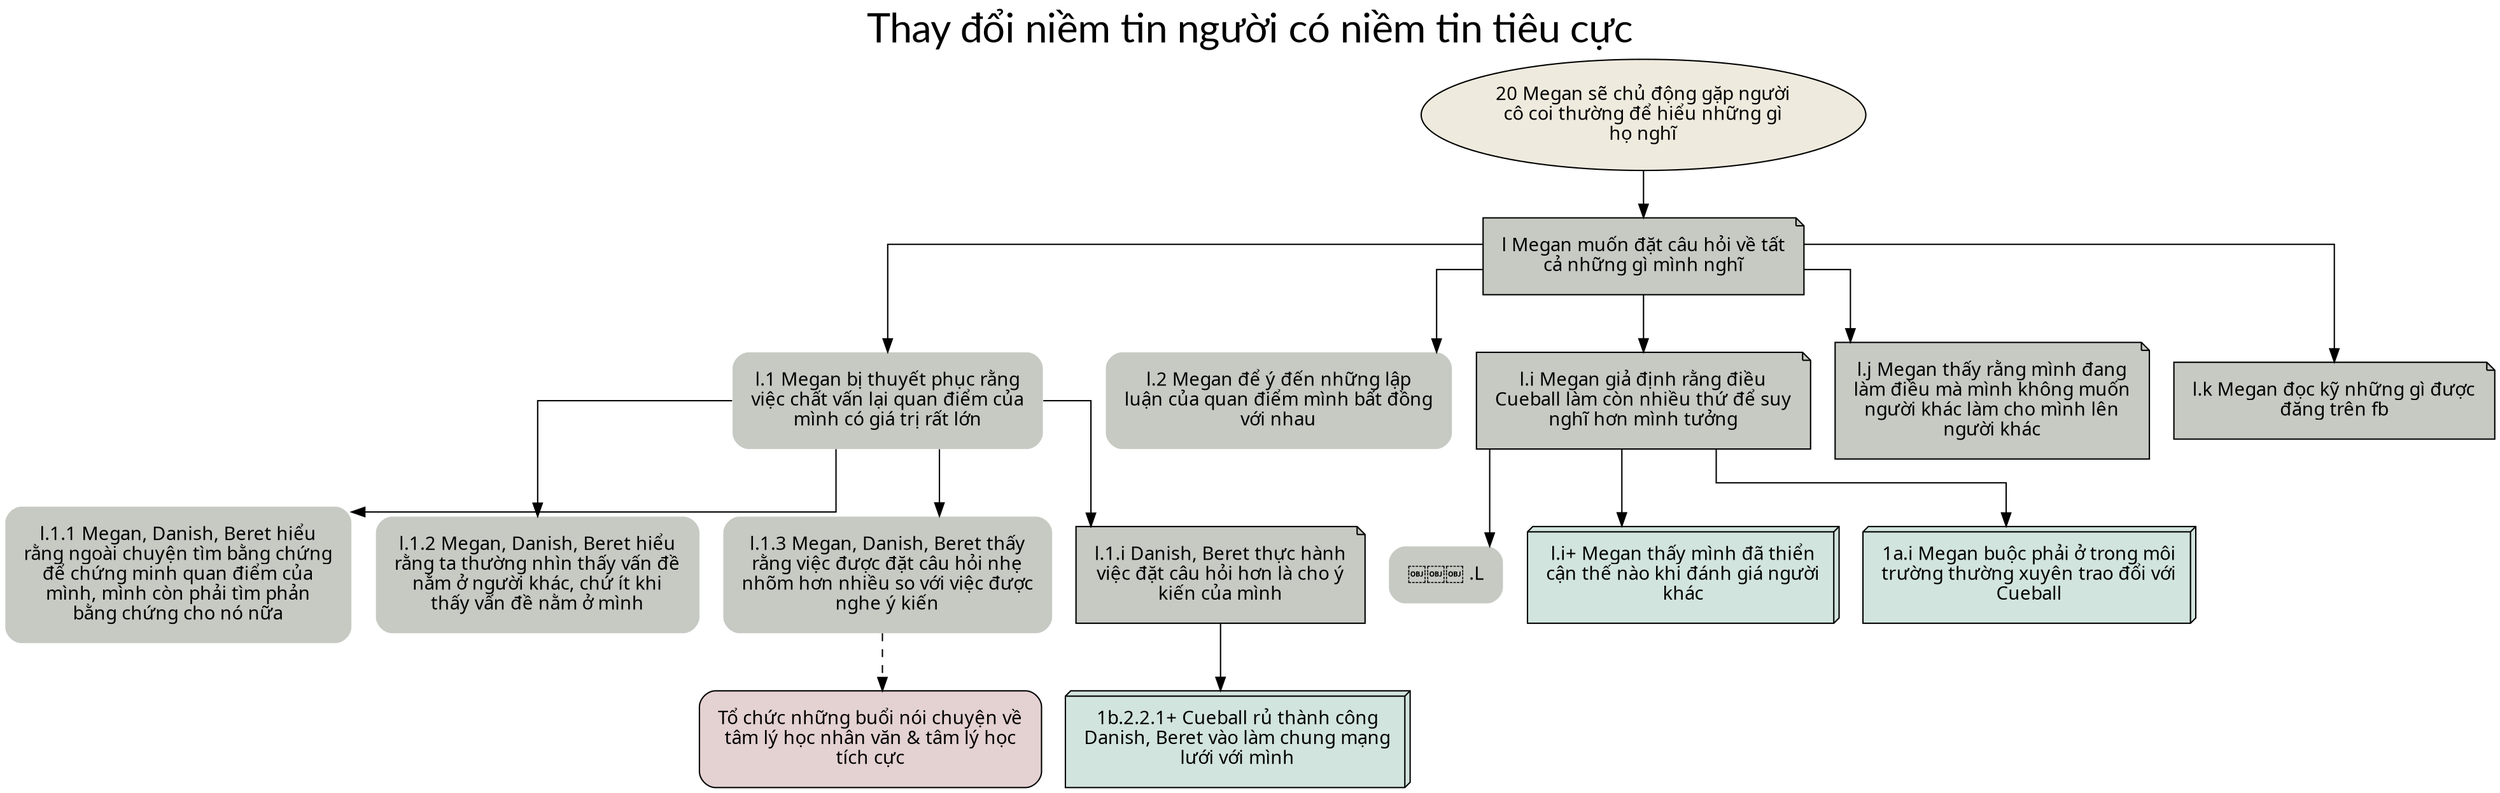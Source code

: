 digraph branch_l{
splines=ortho;
			overlap=false
		style=rounded
		// ranksep="0.4";
		label="Thay đổi niềm tin người có niềm tin tiêu cực";
		sep=10
		fontsize = 30
		labelloc="t";
		fontname="Lato";
//NODES
//====================


node [ shape=plaintext style="filled, rounded" fontname="SVN-Avo" margin=0.2 fillcolor="#c6cac3" ] //Reset style

//All masterGraph nodes

node [ shape=plaintext style="filled, rounded" fontname="SVN-Avo" margin=0.2 fillcolor="#c6cac3" ]

node [ shape=plaintext style="filled, rounded" fontname="SVN-Avo" margin=0.2 fillcolor="#c6cac3" ] //Reset style

//All branch_20 nodes

node [ shape=oval margin=0.1 fillcolor="#EEEADD" style="filled, rounded" ]
"20 Megan sẽ chủ động gặp người cô coi thường để hiểu những gì họ nghĩ" [ label = "20 Megan sẽ chủ động gặp người\ncô coi thường để hiểu những gì\nhọ nghĩ" ] 

node [ shape=plaintext style="filled, rounded" fontname="SVN-Avo" margin=0.2 fillcolor="#c6cac3" ] //Reset style

//All Mục tiêu nodes
"￼￼￼ .L" [ label = "￼￼￼ .L" ] 
"l.1.1 Megan, Danish, Beret hiểu rằng ngoài chuyện tìm bằng chứng để chứng minh quan điểm của mình, mình còn phải tìm phản bằng chứng cho nó nữa" [ label = "l.1.1 Megan, Danish, Beret hiểu\nrằng ngoài chuyện tìm bằng chứng\nđể chứng minh quan điểm của\nmình, mình còn phải tìm phản\nbằng chứng cho nó nữa" ] 
"l.1.2 Megan, Danish, Beret hiểu rằng ta thường nhìn thấy vấn đề nằm ở người khác, chứ ít khi thấy vấn đề nằm ở mình" [ label = "l.1.2 Megan, Danish, Beret hiểu\nrằng ta thường nhìn thấy vấn đề\nnằm ở người khác, chứ ít khi\nthấy vấn đề nằm ở mình" ] 
"l.1.3 Megan, Danish, Beret thấy rằng việc được đặt câu hỏi nhẹ nhõm hơn nhiều so với việc được nghe ý kiến" [ label = "l.1.3 Megan, Danish, Beret thấy\nrằng việc được đặt câu hỏi nhẹ\nnhõm hơn nhiều so với việc được\nnghe ý kiến" ] 
"l.1 Megan bị thuyết phục rằng việc chất vấn lại quan điểm của mình có giá trị rất lớn" [ label = "l.1 Megan bị thuyết phục rằng\nviệc chất vấn lại quan điểm của\nmình có giá trị rất lớn" ] 
"l.2 Megan để ý đến những lập luận của quan điểm mình bất đồng với nhau" [ label = "l.2 Megan để ý đến những lập\nluận của quan điểm mình bất đồng\nvới nhau" ] 
"20 Megan sẽ chủ động gặp người cô coi thường để hiểu những gì họ nghĩ" [ label = "20 Megan sẽ chủ động gặp người\ncô coi thường để hiểu những gì\nhọ nghĩ" ] 

node [ shape=plaintext style="filled, rounded" fontname="SVN-Avo" margin=0.2 fillcolor="#c6cac3" ] //Reset style

//All Ý tưởng tốt hơn nodes

node [ shape=box3d style="filled, rounded" fillcolor="#D1E4DD" ]
"l.i+ Megan thấy mình đã thiển cận thế nào khi đánh giá người khác" [ label = "l.i+ Megan thấy mình đã thiển\ncận thế nào khi đánh giá người\nkhác" ] 
"1a.i Megan buộc phải ở trong môi trường thường xuyên trao đổi với Cueball" [ label = "1a.i Megan buộc phải ở trong môi\ntrường thường xuyên trao đổi với\nCueball" ] 
"1b.2.2.1+ Cueball rủ thành công Danish, Beret vào làm chung mạng lưới với mình" [ label = "1b.2.2.1+ Cueball rủ thành công\nDanish, Beret vào làm chung mạng\nlưới với mình" ] 
"1b.2.2.1+ Cueball rủ thành công Danish, Beret vào làm chung mạng lưới với mình" [ label = "1b.2.2.1+ Cueball rủ thành công\nDanish, Beret vào làm chung mạng\nlưới với mình" ] 

node [ shape=plaintext style="filled, rounded" fontname="SVN-Avo" margin=0.2 fillcolor="#c6cac3" ] //Reset style

//All Yếu tố hỗ trợ nodes

node [ shape=note style=filled ]
"l.1.i Danish, Beret thực hành việc đặt câu hỏi hơn là cho ý kiến của mình" [ label = "l.1.i Danish, Beret thực hành\nviệc đặt câu hỏi hơn là cho ý\nkiến của mình" ] 
"l.i Megan giả định rằng điều Cueball làm còn nhiều thứ để suy nghĩ hơn mình tưởng" [ label = "l.i Megan giả định rằng điều\nCueball làm còn nhiều thứ để suy\nnghĩ hơn mình tưởng" ] 
"l.j Megan thấy rằng mình đang làm điều mà mình không muốn người khác làm cho mình lên người khác" [ label = "l.j Megan thấy rằng mình đang\nlàm điều mà mình không muốn\nngười khác làm cho mình lên\nngười khác" ] 
"l.k Megan đọc kỹ những gì được đăng trên fb" [ label = "l.k Megan đọc kỹ những gì được\nđăng trên fb" ] 
"l Megan muốn đặt câu hỏi về tất cả những gì mình nghĩ" [ label = "l Megan muốn đặt câu hỏi về tất\ncả những gì mình nghĩ" ] 
"1a.i Megan buộc phải ở trong môi trường thường xuyên trao đổi với Cueball" [ label = "1a.i Megan buộc phải ở trong môi\ntrường thường xuyên trao đổi với\nCueball" ] 

node [ shape=plaintext style="filled, rounded" fontname="SVN-Avo" margin=0.2 fillcolor="#c6cac3" ] //Reset style

//All Tham khảo nodes

node [ shape=plain fillcolor=white ]

node [ shape=plaintext style="filled, rounded" fontname="SVN-Avo" margin=0.2 fillcolor="#c6cac3" ] //Reset style

//All Hoạt động nodes

node [ fillcolor="#E4D1D1" shape=polygon ]
"Tổ chức những buổi nói chuyện về tâm lý học nhân văn & tâm lý học tích cực" [ label = "Tổ chức những buổi nói chuyện về\ntâm lý học nhân văn & tâm lý học\ntích cực" ] 
"Tổ chức những buổi nói chuyện về tâm lý học nhân văn & tâm lý học tích cực" [ label = "Tổ chức những buổi nói chuyện về\ntâm lý học nhân văn & tâm lý học\ntích cực" ] 

node [ shape=plaintext style="filled, rounded" fontname="SVN-Avo" margin=0.2 fillcolor="#c6cac3" ] //Reset style

//All branch_1a nodes
"1a.i Megan buộc phải ở trong môi trường thường xuyên trao đổi với Cueball" [ label = "1a.i Megan buộc phải ở trong môi\ntrường thường xuyên trao đổi với\nCueball" ] 
"1a.i Megan buộc phải ở trong môi trường thường xuyên trao đổi với Cueball" [ label = "1a.i Megan buộc phải ở trong môi\ntrường thường xuyên trao đổi với\nCueball" ] 

node [ shape=plaintext style="filled, rounded" fontname="SVN-Avo" margin=0.2 fillcolor="#c6cac3" ] //Reset style

//All branch_1b nodes
"1b.2.2.1+ Cueball rủ thành công Danish, Beret vào làm chung mạng lưới với mình" [ label = "1b.2.2.1+ Cueball rủ thành công\nDanish, Beret vào làm chung mạng\nlưới với mình" ] 
"1b.2.2.1+ Cueball rủ thành công Danish, Beret vào làm chung mạng lưới với mình" [ label = "1b.2.2.1+ Cueball rủ thành công\nDanish, Beret vào làm chung mạng\nlưới với mình" ] 

node [ shape=plaintext style="filled, rounded" fontname="SVN-Avo" margin=0.2 fillcolor="#c6cac3" ] //Reset style

//All branch_i nodes

node [ shape=plaintext style="filled, rounded" fontname="SVN-Avo" margin=0.2 fillcolor="#c6cac3" ] //Reset style

//All branch_j nodes

node [ shape=plaintext style="filled, rounded" fontname="SVN-Avo" margin=0.2 fillcolor="#c6cac3" ] //Reset style

//All branch_k nodes

node [ shape=plaintext style="filled, rounded" fontname="SVN-Avo" margin=0.2 fillcolor="#c6cac3" ] //Reset style

//All branch_l nodes
"l.i+ Megan thấy mình đã thiển cận thế nào khi đánh giá người khác" [ label = "l.i+ Megan thấy mình đã thiển\ncận thế nào khi đánh giá người\nkhác" ] 
"l.1.1 Megan, Danish, Beret hiểu rằng ngoài chuyện tìm bằng chứng để chứng minh quan điểm của mình, mình còn phải tìm phản bằng chứng cho nó nữa" [ label = "l.1.1 Megan, Danish, Beret hiểu\nrằng ngoài chuyện tìm bằng chứng\nđể chứng minh quan điểm của\nmình, mình còn phải tìm phản\nbằng chứng cho nó nữa" ] 
"l.1.2 Megan, Danish, Beret hiểu rằng ta thường nhìn thấy vấn đề nằm ở người khác, chứ ít khi thấy vấn đề nằm ở mình" [ label = "l.1.2 Megan, Danish, Beret hiểu\nrằng ta thường nhìn thấy vấn đề\nnằm ở người khác, chứ ít khi\nthấy vấn đề nằm ở mình" ] 
"l.1.3 Megan, Danish, Beret thấy rằng việc được đặt câu hỏi nhẹ nhõm hơn nhiều so với việc được nghe ý kiến" [ label = "l.1.3 Megan, Danish, Beret thấy\nrằng việc được đặt câu hỏi nhẹ\nnhõm hơn nhiều so với việc được\nnghe ý kiến" ] 
"l.1.i Danish, Beret thực hành việc đặt câu hỏi hơn là cho ý kiến của mình" [ label = "l.1.i Danish, Beret thực hành\nviệc đặt câu hỏi hơn là cho ý\nkiến của mình" ] 
"l.1 Megan bị thuyết phục rằng việc chất vấn lại quan điểm của mình có giá trị rất lớn" [ label = "l.1 Megan bị thuyết phục rằng\nviệc chất vấn lại quan điểm của\nmình có giá trị rất lớn" ] 
"l.2 Megan để ý đến những lập luận của quan điểm mình bất đồng với nhau" [ label = "l.2 Megan để ý đến những lập\nluận của quan điểm mình bất đồng\nvới nhau" ] 
"l.i Megan giả định rằng điều Cueball làm còn nhiều thứ để suy nghĩ hơn mình tưởng" [ label = "l.i Megan giả định rằng điều\nCueball làm còn nhiều thứ để suy\nnghĩ hơn mình tưởng" ] 
"l.j Megan thấy rằng mình đang làm điều mà mình không muốn người khác làm cho mình lên người khác" [ label = "l.j Megan thấy rằng mình đang\nlàm điều mà mình không muốn\nngười khác làm cho mình lên\nngười khác" ] 
"l.k Megan đọc kỹ những gì được đăng trên fb" [ label = "l.k Megan đọc kỹ những gì được\nđăng trên fb" ] 
"l Megan muốn đặt câu hỏi về tất cả những gì mình nghĩ" [ label = "l Megan muốn đặt câu hỏi về tất\ncả những gì mình nghĩ" ] 

node [ shape=plaintext style="filled, rounded" fontname="SVN-Avo" margin=0.2 fillcolor="#c6cac3" ] //Reset style

//All branch_m nodes

node [ shape=plaintext style="filled, rounded" fontname="SVN-Avo" margin=0.2 fillcolor="#c6cac3" ] //Reset style

//All branch_n nodes

node [ shape=plaintext style="filled, rounded" fontname="SVN-Avo" margin=0.2 fillcolor="#c6cac3" ] //Reset style

//All branch_o nodes

node [ shape=plaintext style="filled, rounded" fontname="SVN-Avo" margin=0.2 fillcolor="#c6cac3" ] //Reset style

//All branch_p nodes

node [ shape=plaintext style="filled, rounded" fontname="SVN-Avo" margin=0.2 fillcolor="#c6cac3" ] //Reset style

//All branch_q nodes

node [ shape=plaintext style="filled, rounded" fontname="SVN-Avo" margin=0.2 fillcolor="#c6cac3" ] //Reset style

//All branch_r nodes


//EDGES
//====================

edge [ penwidth=1 ] //Reset style

//All masterGraph edges

edge [ penwidth=1 ]

edge [ penwidth=1 ] //Reset style

//All Mục tiêu edges
"l.i Megan giả định rằng điều Cueball làm còn nhiều thứ để suy nghĩ hơn mình tưởng" -> "￼￼￼ .L"
"l.1 Megan bị thuyết phục rằng việc chất vấn lại quan điểm của mình có giá trị rất lớn" -> "l.1.1 Megan, Danish, Beret hiểu rằng ngoài chuyện tìm bằng chứng để chứng minh quan điểm của mình, mình còn phải tìm phản bằng chứng cho nó nữa"
"l.1 Megan bị thuyết phục rằng việc chất vấn lại quan điểm của mình có giá trị rất lớn" -> "l.1.2 Megan, Danish, Beret hiểu rằng ta thường nhìn thấy vấn đề nằm ở người khác, chứ ít khi thấy vấn đề nằm ở mình"
"l.1 Megan bị thuyết phục rằng việc chất vấn lại quan điểm của mình có giá trị rất lớn" -> "l.1.3 Megan, Danish, Beret thấy rằng việc được đặt câu hỏi nhẹ nhõm hơn nhiều so với việc được nghe ý kiến"
"l Megan muốn đặt câu hỏi về tất cả những gì mình nghĩ" -> "l.1 Megan bị thuyết phục rằng việc chất vấn lại quan điểm của mình có giá trị rất lớn"
"l Megan muốn đặt câu hỏi về tất cả những gì mình nghĩ" -> "l.2 Megan để ý đến những lập luận của quan điểm mình bất đồng với nhau"

edge [ penwidth=1 ] //Reset style

//All Đi chung edges

edge [ penwidth=1 ] //Reset style

//All Ý tưởng tốt hơn edges
"l.i Megan giả định rằng điều Cueball làm còn nhiều thứ để suy nghĩ hơn mình tưởng" -> "l.i+ Megan thấy mình đã thiển cận thế nào khi đánh giá người khác"
"l.i Megan giả định rằng điều Cueball làm còn nhiều thứ để suy nghĩ hơn mình tưởng" -> "1a.i Megan buộc phải ở trong môi trường thường xuyên trao đổi với Cueball"
"l.1.i Danish, Beret thực hành việc đặt câu hỏi hơn là cho ý kiến của mình" -> "1b.2.2.1+ Cueball rủ thành công Danish, Beret vào làm chung mạng lưới với mình"

edge [ penwidth=1 ] //Reset style

//All Yếu tố hỗ trợ edges
"l.1 Megan bị thuyết phục rằng việc chất vấn lại quan điểm của mình có giá trị rất lớn" -> "l.1.i Danish, Beret thực hành việc đặt câu hỏi hơn là cho ý kiến của mình"
"l Megan muốn đặt câu hỏi về tất cả những gì mình nghĩ" -> "l.i Megan giả định rằng điều Cueball làm còn nhiều thứ để suy nghĩ hơn mình tưởng"
"l Megan muốn đặt câu hỏi về tất cả những gì mình nghĩ" -> "l.j Megan thấy rằng mình đang làm điều mà mình không muốn người khác làm cho mình lên người khác"
"l Megan muốn đặt câu hỏi về tất cả những gì mình nghĩ" -> "l.k Megan đọc kỹ những gì được đăng trên fb"
"20 Megan sẽ chủ động gặp người cô coi thường để hiểu những gì họ nghĩ" -> "l Megan muốn đặt câu hỏi về tất cả những gì mình nghĩ"

edge [ penwidth=1 ] //Reset style

//All Tham khảo edges

edge [ style=dashed ]

edge [ penwidth=1 ] //Reset style

//All Hoạt động edges
"l.1.3 Megan, Danish, Beret thấy rằng việc được đặt câu hỏi nhẹ nhõm hơn nhiều so với việc được nghe ý kiến" -> "Tổ chức những buổi nói chuyện về tâm lý học nhân văn & tâm lý học tích cực"

}
